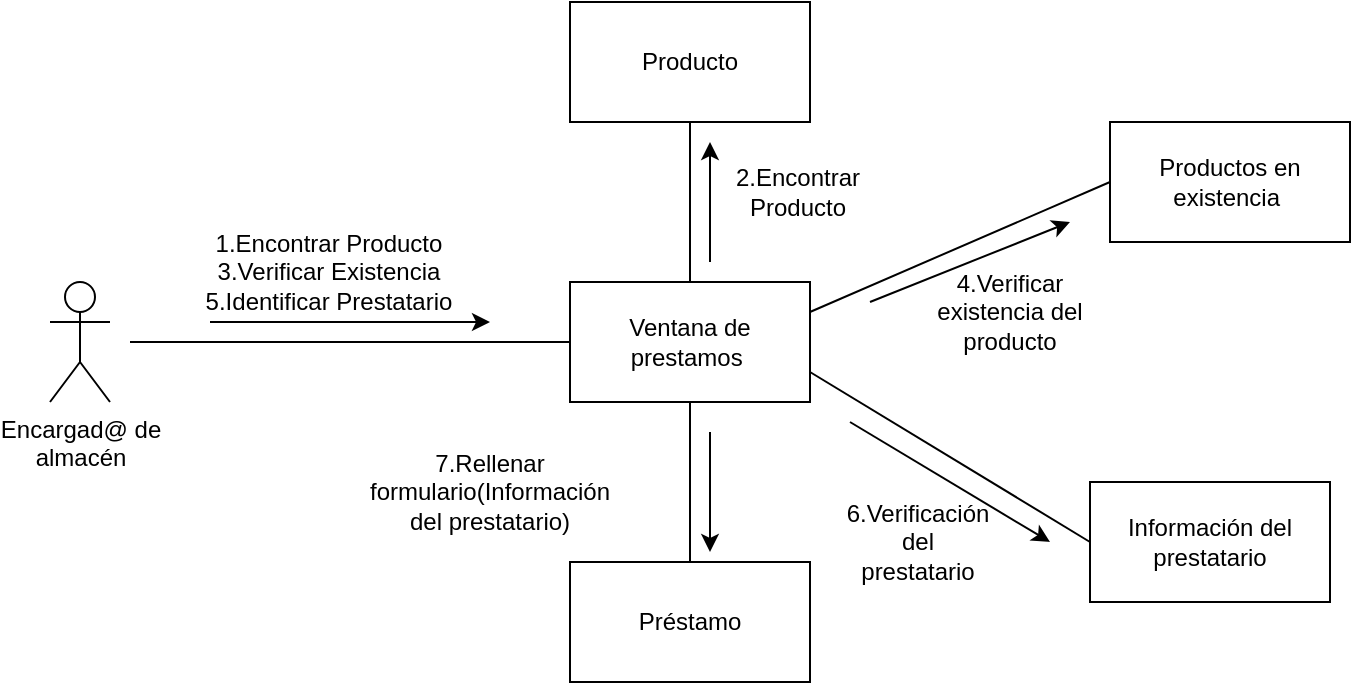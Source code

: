 <mxfile version="17.4.3" type="device" pages="3"><diagram id="mspD8FoEDGl2a7LwP8PV" name="Page-1"><mxGraphModel dx="932" dy="528" grid="1" gridSize="10" guides="1" tooltips="1" connect="1" arrows="1" fold="1" page="1" pageScale="1" pageWidth="827" pageHeight="1169" math="0" shadow="0"><root><mxCell id="0"/><mxCell id="1" parent="0"/><mxCell id="7BsfZgYN55wZ5swNAqCL-4" value="Encargad@ de &lt;br&gt;almacén&lt;br&gt;" style="shape=umlActor;verticalLabelPosition=bottom;verticalAlign=top;html=1;outlineConnect=0;" parent="1" vertex="1"><mxGeometry x="40" y="260" width="30" height="60" as="geometry"/></mxCell><mxCell id="7BsfZgYN55wZ5swNAqCL-5" value="Ventana de prestamos&amp;nbsp;" style="rounded=0;whiteSpace=wrap;html=1;" parent="1" vertex="1"><mxGeometry x="300" y="260" width="120" height="60" as="geometry"/></mxCell><mxCell id="7BsfZgYN55wZ5swNAqCL-8" value="Producto" style="rounded=0;whiteSpace=wrap;html=1;" parent="1" vertex="1"><mxGeometry x="300" y="120" width="120" height="60" as="geometry"/></mxCell><mxCell id="7BsfZgYN55wZ5swNAqCL-9" value="Préstamo" style="rounded=0;whiteSpace=wrap;html=1;" parent="1" vertex="1"><mxGeometry x="300" y="400" width="120" height="60" as="geometry"/></mxCell><mxCell id="7BsfZgYN55wZ5swNAqCL-10" value="" style="endArrow=none;html=1;rounded=0;entryX=0.5;entryY=1;entryDx=0;entryDy=0;exitX=0.5;exitY=0;exitDx=0;exitDy=0;" parent="1" source="7BsfZgYN55wZ5swNAqCL-5" target="7BsfZgYN55wZ5swNAqCL-8" edge="1"><mxGeometry width="50" height="50" relative="1" as="geometry"><mxPoint x="310" y="260" as="sourcePoint"/><mxPoint x="360" y="210" as="targetPoint"/></mxGeometry></mxCell><mxCell id="7BsfZgYN55wZ5swNAqCL-11" value="" style="endArrow=none;html=1;rounded=0;exitX=0.5;exitY=0;exitDx=0;exitDy=0;" parent="1" source="7BsfZgYN55wZ5swNAqCL-9" edge="1"><mxGeometry width="50" height="50" relative="1" as="geometry"><mxPoint x="310" y="370" as="sourcePoint"/><mxPoint x="360" y="320" as="targetPoint"/><Array as="points"/></mxGeometry></mxCell><mxCell id="7BsfZgYN55wZ5swNAqCL-12" value="Productos en existencia&amp;nbsp;" style="rounded=0;whiteSpace=wrap;html=1;" parent="1" vertex="1"><mxGeometry x="570" y="180" width="120" height="60" as="geometry"/></mxCell><mxCell id="7BsfZgYN55wZ5swNAqCL-14" value="" style="endArrow=none;html=1;rounded=0;exitX=1;exitY=0.25;exitDx=0;exitDy=0;entryX=0;entryY=0.5;entryDx=0;entryDy=0;" parent="1" source="7BsfZgYN55wZ5swNAqCL-5" target="7BsfZgYN55wZ5swNAqCL-12" edge="1"><mxGeometry width="50" height="50" relative="1" as="geometry"><mxPoint x="470" y="310" as="sourcePoint"/><mxPoint x="520" y="260" as="targetPoint"/></mxGeometry></mxCell><mxCell id="7BsfZgYN55wZ5swNAqCL-16" value="1.Encontrar Producto&lt;br&gt;3.Verificar Existencia&lt;br&gt;5.Identificar Prestatario" style="text;html=1;strokeColor=none;fillColor=none;align=center;verticalAlign=middle;whiteSpace=wrap;rounded=0;" parent="1" vertex="1"><mxGeometry x="80" y="240" width="199" height="30" as="geometry"/></mxCell><mxCell id="7BsfZgYN55wZ5swNAqCL-18" value="" style="endArrow=none;html=1;rounded=0;entryX=0;entryY=0.5;entryDx=0;entryDy=0;" parent="1" target="7BsfZgYN55wZ5swNAqCL-5" edge="1"><mxGeometry width="50" height="50" relative="1" as="geometry"><mxPoint x="80" y="290" as="sourcePoint"/><mxPoint x="240" y="280" as="targetPoint"/></mxGeometry></mxCell><mxCell id="7BsfZgYN55wZ5swNAqCL-21" value="" style="endArrow=classic;html=1;rounded=0;" parent="1" edge="1"><mxGeometry width="50" height="50" relative="1" as="geometry"><mxPoint x="120" y="280" as="sourcePoint"/><mxPoint x="260" y="280" as="targetPoint"/></mxGeometry></mxCell><mxCell id="7BsfZgYN55wZ5swNAqCL-22" value="2.Encontrar Producto" style="text;html=1;strokeColor=none;fillColor=none;align=center;verticalAlign=middle;whiteSpace=wrap;rounded=0;" parent="1" vertex="1"><mxGeometry x="384" y="200" width="60" height="30" as="geometry"/></mxCell><mxCell id="7BsfZgYN55wZ5swNAqCL-23" value="" style="endArrow=classic;html=1;rounded=0;" parent="1" edge="1"><mxGeometry width="50" height="50" relative="1" as="geometry"><mxPoint x="370" y="250" as="sourcePoint"/><mxPoint x="370" y="190" as="targetPoint"/></mxGeometry></mxCell><mxCell id="7BsfZgYN55wZ5swNAqCL-24" value="7.Rellenar formulario(Información del prestatario)" style="text;html=1;strokeColor=none;fillColor=none;align=center;verticalAlign=middle;whiteSpace=wrap;rounded=0;" parent="1" vertex="1"><mxGeometry x="230" y="350" width="60" height="30" as="geometry"/></mxCell><mxCell id="7BsfZgYN55wZ5swNAqCL-25" value="" style="endArrow=classic;html=1;rounded=0;" parent="1" edge="1"><mxGeometry width="50" height="50" relative="1" as="geometry"><mxPoint x="370" y="335" as="sourcePoint"/><mxPoint x="370" y="395" as="targetPoint"/></mxGeometry></mxCell><mxCell id="7BsfZgYN55wZ5swNAqCL-26" value="Información del prestatario" style="rounded=0;whiteSpace=wrap;html=1;" parent="1" vertex="1"><mxGeometry x="560" y="360" width="120" height="60" as="geometry"/></mxCell><mxCell id="7BsfZgYN55wZ5swNAqCL-27" value="" style="endArrow=none;html=1;rounded=0;entryX=0;entryY=0.5;entryDx=0;entryDy=0;exitX=1;exitY=0.75;exitDx=0;exitDy=0;" parent="1" source="7BsfZgYN55wZ5swNAqCL-5" target="7BsfZgYN55wZ5swNAqCL-26" edge="1"><mxGeometry width="50" height="50" relative="1" as="geometry"><mxPoint x="420" y="290" as="sourcePoint"/><mxPoint x="470" y="240" as="targetPoint"/></mxGeometry></mxCell><mxCell id="7BsfZgYN55wZ5swNAqCL-28" value="4.Verificar existencia del producto" style="text;html=1;strokeColor=none;fillColor=none;align=center;verticalAlign=middle;whiteSpace=wrap;rounded=0;" parent="1" vertex="1"><mxGeometry x="480" y="260" width="80" height="30" as="geometry"/></mxCell><mxCell id="7BsfZgYN55wZ5swNAqCL-29" value="" style="endArrow=classic;html=1;rounded=0;" parent="1" edge="1"><mxGeometry width="50" height="50" relative="1" as="geometry"><mxPoint x="450" y="270" as="sourcePoint"/><mxPoint x="550" y="230" as="targetPoint"/></mxGeometry></mxCell><mxCell id="7BsfZgYN55wZ5swNAqCL-30" value="6.Verificación del prestatario" style="text;html=1;strokeColor=none;fillColor=none;align=center;verticalAlign=middle;whiteSpace=wrap;rounded=0;" parent="1" vertex="1"><mxGeometry x="444" y="375" width="60" height="30" as="geometry"/></mxCell><mxCell id="7BsfZgYN55wZ5swNAqCL-31" value="" style="endArrow=classic;html=1;rounded=0;" parent="1" edge="1"><mxGeometry width="50" height="50" relative="1" as="geometry"><mxPoint x="440" y="330" as="sourcePoint"/><mxPoint x="540" y="390" as="targetPoint"/></mxGeometry></mxCell></root></mxGraphModel></diagram><diagram id="unuQmNmm6o_hC2o3n605" name="Page-2"><mxGraphModel dx="932" dy="592" grid="1" gridSize="10" guides="1" tooltips="1" connect="1" arrows="1" fold="1" page="1" pageScale="1" pageWidth="827" pageHeight="1169" math="0" shadow="0"><root><mxCell id="0"/><mxCell id="1" parent="0"/><mxCell id="eRVSbZjYwZkPzLwLwtzI-1" value="Encargad@ de &lt;br&gt;almacén&lt;br&gt;" style="shape=umlActor;verticalLabelPosition=bottom;verticalAlign=top;html=1;outlineConnect=0;" vertex="1" parent="1"><mxGeometry x="80" y="330" width="30" height="60" as="geometry"/></mxCell><mxCell id="eRVSbZjYwZkPzLwLwtzI-2" value="Productos en existencia" style="rounded=0;whiteSpace=wrap;html=1;" vertex="1" parent="1"><mxGeometry x="340" y="330" width="120" height="60" as="geometry"/></mxCell><mxCell id="eRVSbZjYwZkPzLwLwtzI-3" value="Producto" style="rounded=0;whiteSpace=wrap;html=1;" vertex="1" parent="1"><mxGeometry x="340" y="190" width="120" height="60" as="geometry"/></mxCell><mxCell id="eRVSbZjYwZkPzLwLwtzI-4" value="" style="endArrow=none;html=1;rounded=0;entryX=0.5;entryY=1;entryDx=0;entryDy=0;exitX=0.5;exitY=0;exitDx=0;exitDy=0;" edge="1" parent="1" source="eRVSbZjYwZkPzLwLwtzI-2" target="eRVSbZjYwZkPzLwLwtzI-3"><mxGeometry width="50" height="50" relative="1" as="geometry"><mxPoint x="350" y="330" as="sourcePoint"/><mxPoint x="400" y="280" as="targetPoint"/></mxGeometry></mxCell><mxCell id="eRVSbZjYwZkPzLwLwtzI-5" value="Productos en existencia&amp;nbsp;" style="rounded=0;whiteSpace=wrap;html=1;" vertex="1" parent="1"><mxGeometry x="620" y="315" width="120" height="60" as="geometry"/></mxCell><mxCell id="eRVSbZjYwZkPzLwLwtzI-6" value="" style="endArrow=none;html=1;rounded=0;exitX=1;exitY=0.25;exitDx=0;exitDy=0;entryX=0;entryY=0.5;entryDx=0;entryDy=0;" edge="1" parent="1" source="eRVSbZjYwZkPzLwLwtzI-2" target="eRVSbZjYwZkPzLwLwtzI-5"><mxGeometry width="50" height="50" relative="1" as="geometry"><mxPoint x="510" y="380" as="sourcePoint"/><mxPoint x="560" y="330" as="targetPoint"/></mxGeometry></mxCell><mxCell id="eRVSbZjYwZkPzLwLwtzI-7" value="1.Encontrar Producto&lt;br&gt;3.Verificar Existencia&lt;br&gt;" style="text;html=1;strokeColor=none;fillColor=none;align=center;verticalAlign=middle;whiteSpace=wrap;rounded=0;" vertex="1" parent="1"><mxGeometry x="120" y="310" width="199" height="30" as="geometry"/></mxCell><mxCell id="eRVSbZjYwZkPzLwLwtzI-8" value="" style="endArrow=none;html=1;rounded=0;entryX=0;entryY=0.5;entryDx=0;entryDy=0;" edge="1" parent="1" target="eRVSbZjYwZkPzLwLwtzI-2"><mxGeometry width="50" height="50" relative="1" as="geometry"><mxPoint x="120" y="360" as="sourcePoint"/><mxPoint x="280" y="350" as="targetPoint"/></mxGeometry></mxCell><mxCell id="eRVSbZjYwZkPzLwLwtzI-9" value="" style="endArrow=classic;html=1;rounded=0;" edge="1" parent="1"><mxGeometry width="50" height="50" relative="1" as="geometry"><mxPoint x="160" y="350" as="sourcePoint"/><mxPoint x="300" y="350" as="targetPoint"/></mxGeometry></mxCell><mxCell id="eRVSbZjYwZkPzLwLwtzI-10" value="2.Encontrar Producto" style="text;html=1;strokeColor=none;fillColor=none;align=center;verticalAlign=middle;whiteSpace=wrap;rounded=0;" vertex="1" parent="1"><mxGeometry x="424" y="270" width="60" height="30" as="geometry"/></mxCell><mxCell id="eRVSbZjYwZkPzLwLwtzI-11" value="" style="endArrow=classic;html=1;rounded=0;" edge="1" parent="1"><mxGeometry width="50" height="50" relative="1" as="geometry"><mxPoint x="410" y="320" as="sourcePoint"/><mxPoint x="410" y="260" as="targetPoint"/></mxGeometry></mxCell><mxCell id="eRVSbZjYwZkPzLwLwtzI-12" value="4.Verificar existencia" style="text;html=1;strokeColor=none;fillColor=none;align=center;verticalAlign=middle;whiteSpace=wrap;rounded=0;" vertex="1" parent="1"><mxGeometry x="520" y="370" width="60" height="30" as="geometry"/></mxCell><mxCell id="eRVSbZjYwZkPzLwLwtzI-13" value="" style="endArrow=classic;html=1;rounded=0;" edge="1" parent="1"><mxGeometry width="50" height="50" relative="1" as="geometry"><mxPoint x="494" y="359.55" as="sourcePoint"/><mxPoint x="600" y="359.55" as="targetPoint"/></mxGeometry></mxCell></root></mxGraphModel></diagram><diagram id="T0qPNx62hF8qcfvgHr9P" name="Page-3"><mxGraphModel dx="1038" dy="592" grid="1" gridSize="10" guides="1" tooltips="1" connect="1" arrows="1" fold="1" page="1" pageScale="1" pageWidth="827" pageHeight="1169" math="0" shadow="0"><root><mxCell id="0"/><mxCell id="1" parent="0"/><mxCell id="LkpEMV06wTT9PXlhs8Ra-1" value="Encargad@ de &lt;br&gt;almacén&lt;br&gt;" style="shape=umlActor;verticalLabelPosition=bottom;verticalAlign=top;html=1;outlineConnect=0;" vertex="1" parent="1"><mxGeometry x="120" y="220" width="30" height="60" as="geometry"/></mxCell><mxCell id="LkpEMV06wTT9PXlhs8Ra-2" value="Añadir productos" style="rounded=0;whiteSpace=wrap;html=1;" vertex="1" parent="1"><mxGeometry x="380" y="220" width="120" height="60" as="geometry"/></mxCell><mxCell id="LkpEMV06wTT9PXlhs8Ra-3" value="Producto" style="rounded=0;whiteSpace=wrap;html=1;" vertex="1" parent="1"><mxGeometry x="380" y="80" width="120" height="60" as="geometry"/></mxCell><mxCell id="LkpEMV06wTT9PXlhs8Ra-4" value="" style="endArrow=none;html=1;rounded=0;entryX=0.5;entryY=1;entryDx=0;entryDy=0;exitX=0.5;exitY=0;exitDx=0;exitDy=0;" edge="1" parent="1" source="LkpEMV06wTT9PXlhs8Ra-2" target="LkpEMV06wTT9PXlhs8Ra-3"><mxGeometry width="50" height="50" relative="1" as="geometry"><mxPoint x="390" y="220" as="sourcePoint"/><mxPoint x="440" y="170" as="targetPoint"/></mxGeometry></mxCell><mxCell id="LkpEMV06wTT9PXlhs8Ra-5" value="Existencia a añadir" style="rounded=0;whiteSpace=wrap;html=1;" vertex="1" parent="1"><mxGeometry x="660" y="205" width="120" height="60" as="geometry"/></mxCell><mxCell id="LkpEMV06wTT9PXlhs8Ra-6" value="" style="endArrow=none;html=1;rounded=0;exitX=1;exitY=0.25;exitDx=0;exitDy=0;entryX=0;entryY=0.5;entryDx=0;entryDy=0;" edge="1" parent="1" source="LkpEMV06wTT9PXlhs8Ra-2" target="LkpEMV06wTT9PXlhs8Ra-5"><mxGeometry width="50" height="50" relative="1" as="geometry"><mxPoint x="550" y="270" as="sourcePoint"/><mxPoint x="600" y="220" as="targetPoint"/></mxGeometry></mxCell><mxCell id="LkpEMV06wTT9PXlhs8Ra-7" value="1.Identificar información del producto&lt;br&gt;3.Verificar Existencia a añadir&lt;br&gt;" style="text;html=1;strokeColor=none;fillColor=none;align=center;verticalAlign=middle;whiteSpace=wrap;rounded=0;" vertex="1" parent="1"><mxGeometry x="160" y="200" width="199" height="30" as="geometry"/></mxCell><mxCell id="LkpEMV06wTT9PXlhs8Ra-8" value="" style="endArrow=none;html=1;rounded=0;entryX=0;entryY=0.5;entryDx=0;entryDy=0;" edge="1" parent="1" target="LkpEMV06wTT9PXlhs8Ra-2"><mxGeometry width="50" height="50" relative="1" as="geometry"><mxPoint x="160" y="250" as="sourcePoint"/><mxPoint x="320" y="240" as="targetPoint"/></mxGeometry></mxCell><mxCell id="LkpEMV06wTT9PXlhs8Ra-9" value="" style="endArrow=classic;html=1;rounded=0;" edge="1" parent="1"><mxGeometry width="50" height="50" relative="1" as="geometry"><mxPoint x="200" y="240" as="sourcePoint"/><mxPoint x="340" y="240" as="targetPoint"/></mxGeometry></mxCell><mxCell id="LkpEMV06wTT9PXlhs8Ra-10" value="2.Identificar&amp;nbsp; Producto" style="text;html=1;strokeColor=none;fillColor=none;align=center;verticalAlign=middle;whiteSpace=wrap;rounded=0;" vertex="1" parent="1"><mxGeometry x="464" y="160" width="60" height="30" as="geometry"/></mxCell><mxCell id="LkpEMV06wTT9PXlhs8Ra-11" value="" style="endArrow=classic;html=1;rounded=0;" edge="1" parent="1"><mxGeometry width="50" height="50" relative="1" as="geometry"><mxPoint x="450" y="210" as="sourcePoint"/><mxPoint x="450" y="150" as="targetPoint"/></mxGeometry></mxCell><mxCell id="LkpEMV06wTT9PXlhs8Ra-12" value="4.Verificar existencia" style="text;html=1;strokeColor=none;fillColor=none;align=center;verticalAlign=middle;whiteSpace=wrap;rounded=0;" vertex="1" parent="1"><mxGeometry x="560" y="260" width="60" height="30" as="geometry"/></mxCell><mxCell id="LkpEMV06wTT9PXlhs8Ra-13" value="" style="endArrow=classic;html=1;rounded=0;" edge="1" parent="1"><mxGeometry width="50" height="50" relative="1" as="geometry"><mxPoint x="534" y="249.55" as="sourcePoint"/><mxPoint x="640" y="249.55" as="targetPoint"/></mxGeometry></mxCell><mxCell id="LkpEMV06wTT9PXlhs8Ra-14" value="Añadir" style="rounded=0;whiteSpace=wrap;html=1;" vertex="1" parent="1"><mxGeometry x="380" y="355" width="120" height="60" as="geometry"/></mxCell><mxCell id="LkpEMV06wTT9PXlhs8Ra-15" value="" style="endArrow=none;html=1;rounded=0;" edge="1" parent="1" source="LkpEMV06wTT9PXlhs8Ra-2" target="LkpEMV06wTT9PXlhs8Ra-14"><mxGeometry width="50" height="50" relative="1" as="geometry"><mxPoint x="444.8" y="265" as="sourcePoint"/><mxPoint x="320" y="370" as="targetPoint"/></mxGeometry></mxCell><mxCell id="LkpEMV06wTT9PXlhs8Ra-16" value="&amp;nbsp;5.Rellenar formulario para añadir" style="text;html=1;strokeColor=none;fillColor=none;align=center;verticalAlign=middle;whiteSpace=wrap;rounded=0;" vertex="1" parent="1"><mxGeometry x="320" y="310" width="110" height="30" as="geometry"/></mxCell><mxCell id="LkpEMV06wTT9PXlhs8Ra-17" value="" style="endArrow=classic;html=1;rounded=0;" edge="1" parent="1"><mxGeometry width="50" height="50" relative="1" as="geometry"><mxPoint x="450" y="290" as="sourcePoint"/><mxPoint x="450" y="340" as="targetPoint"/></mxGeometry></mxCell></root></mxGraphModel></diagram></mxfile>